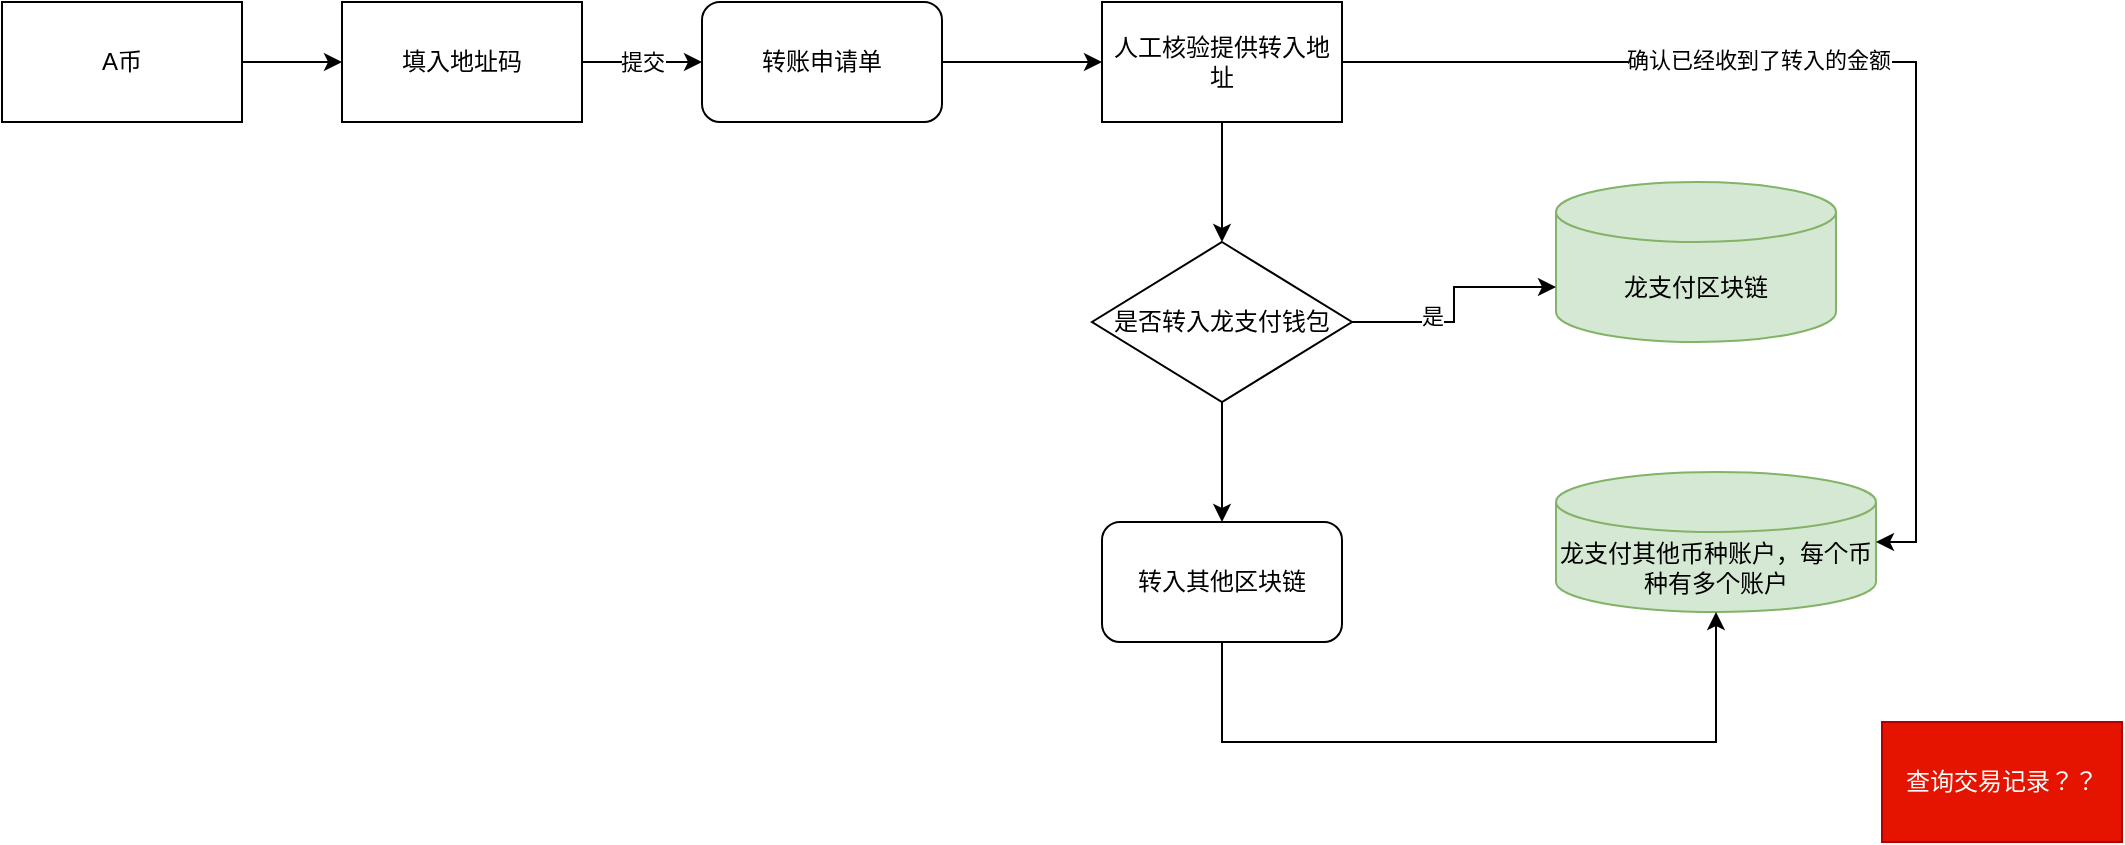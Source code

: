 <mxfile version="13.9.2" type="github">
  <diagram id="Xb9YHacXH_46VcTU4vqf" name="Page-1">
    <mxGraphModel dx="782" dy="437" grid="1" gridSize="10" guides="1" tooltips="1" connect="1" arrows="1" fold="1" page="1" pageScale="1" pageWidth="827" pageHeight="1169" math="0" shadow="0">
      <root>
        <mxCell id="0" />
        <mxCell id="1" parent="0" />
        <mxCell id="nJL4mZwbDdtuzIEOGoWh-3" style="edgeStyle=orthogonalEdgeStyle;rounded=0;orthogonalLoop=1;jettySize=auto;html=1;entryX=0;entryY=0.5;entryDx=0;entryDy=0;" edge="1" parent="1" source="nJL4mZwbDdtuzIEOGoWh-1" target="nJL4mZwbDdtuzIEOGoWh-2">
          <mxGeometry relative="1" as="geometry" />
        </mxCell>
        <mxCell id="nJL4mZwbDdtuzIEOGoWh-1" value="A币" style="rounded=0;whiteSpace=wrap;html=1;" vertex="1" parent="1">
          <mxGeometry x="50" y="150" width="120" height="60" as="geometry" />
        </mxCell>
        <mxCell id="nJL4mZwbDdtuzIEOGoWh-9" style="edgeStyle=orthogonalEdgeStyle;rounded=0;orthogonalLoop=1;jettySize=auto;html=1;" edge="1" parent="1" source="nJL4mZwbDdtuzIEOGoWh-2" target="nJL4mZwbDdtuzIEOGoWh-8">
          <mxGeometry relative="1" as="geometry" />
        </mxCell>
        <mxCell id="nJL4mZwbDdtuzIEOGoWh-10" value="提交" style="edgeLabel;html=1;align=center;verticalAlign=middle;resizable=0;points=[];" vertex="1" connectable="0" parent="nJL4mZwbDdtuzIEOGoWh-9">
          <mxGeometry x="-0.319" y="-3" relative="1" as="geometry">
            <mxPoint x="9" y="-3" as="offset" />
          </mxGeometry>
        </mxCell>
        <mxCell id="nJL4mZwbDdtuzIEOGoWh-2" value="填入地址码" style="rounded=0;whiteSpace=wrap;html=1;" vertex="1" parent="1">
          <mxGeometry x="220" y="150" width="120" height="60" as="geometry" />
        </mxCell>
        <mxCell id="nJL4mZwbDdtuzIEOGoWh-7" value="龙支付区块链" style="shape=cylinder3;whiteSpace=wrap;html=1;boundedLbl=1;backgroundOutline=1;size=15;fillColor=#d5e8d4;strokeColor=#82b366;" vertex="1" parent="1">
          <mxGeometry x="827" y="240" width="140" height="80" as="geometry" />
        </mxCell>
        <mxCell id="nJL4mZwbDdtuzIEOGoWh-13" style="edgeStyle=orthogonalEdgeStyle;rounded=0;orthogonalLoop=1;jettySize=auto;html=1;entryX=0;entryY=0.5;entryDx=0;entryDy=0;" edge="1" parent="1" source="nJL4mZwbDdtuzIEOGoWh-8" target="nJL4mZwbDdtuzIEOGoWh-12">
          <mxGeometry relative="1" as="geometry" />
        </mxCell>
        <mxCell id="nJL4mZwbDdtuzIEOGoWh-8" value="转账申请单" style="rounded=1;whiteSpace=wrap;html=1;" vertex="1" parent="1">
          <mxGeometry x="400" y="150" width="120" height="60" as="geometry" />
        </mxCell>
        <mxCell id="nJL4mZwbDdtuzIEOGoWh-11" value="龙支付其他币种账户，每个币种有多个账户" style="shape=cylinder3;whiteSpace=wrap;html=1;boundedLbl=1;backgroundOutline=1;size=15;fillColor=#d5e8d4;strokeColor=#82b366;" vertex="1" parent="1">
          <mxGeometry x="827" y="385" width="160" height="70" as="geometry" />
        </mxCell>
        <mxCell id="nJL4mZwbDdtuzIEOGoWh-14" style="edgeStyle=orthogonalEdgeStyle;rounded=0;orthogonalLoop=1;jettySize=auto;html=1;entryX=0.5;entryY=1;entryDx=0;entryDy=0;entryPerimeter=0;exitX=0.5;exitY=1;exitDx=0;exitDy=0;" edge="1" parent="1" source="nJL4mZwbDdtuzIEOGoWh-22" target="nJL4mZwbDdtuzIEOGoWh-11">
          <mxGeometry relative="1" as="geometry">
            <Array as="points">
              <mxPoint x="660" y="520" />
              <mxPoint x="907" y="520" />
            </Array>
          </mxGeometry>
        </mxCell>
        <mxCell id="nJL4mZwbDdtuzIEOGoWh-20" style="edgeStyle=orthogonalEdgeStyle;rounded=0;orthogonalLoop=1;jettySize=auto;html=1;entryX=0.5;entryY=0;entryDx=0;entryDy=0;" edge="1" parent="1" source="nJL4mZwbDdtuzIEOGoWh-12" target="nJL4mZwbDdtuzIEOGoWh-17">
          <mxGeometry relative="1" as="geometry" />
        </mxCell>
        <mxCell id="nJL4mZwbDdtuzIEOGoWh-24" style="edgeStyle=orthogonalEdgeStyle;rounded=0;orthogonalLoop=1;jettySize=auto;html=1;entryX=1;entryY=0.5;entryDx=0;entryDy=0;entryPerimeter=0;" edge="1" parent="1" source="nJL4mZwbDdtuzIEOGoWh-12" target="nJL4mZwbDdtuzIEOGoWh-11">
          <mxGeometry relative="1" as="geometry" />
        </mxCell>
        <mxCell id="nJL4mZwbDdtuzIEOGoWh-25" value="确认已经收到了转入的金额" style="edgeLabel;html=1;align=center;verticalAlign=middle;resizable=0;points=[];" vertex="1" connectable="0" parent="nJL4mZwbDdtuzIEOGoWh-24">
          <mxGeometry x="-0.242" y="1" relative="1" as="geometry">
            <mxPoint as="offset" />
          </mxGeometry>
        </mxCell>
        <mxCell id="nJL4mZwbDdtuzIEOGoWh-12" value="人工核验提供转入地址" style="rounded=0;whiteSpace=wrap;html=1;" vertex="1" parent="1">
          <mxGeometry x="600" y="150" width="120" height="60" as="geometry" />
        </mxCell>
        <mxCell id="nJL4mZwbDdtuzIEOGoWh-15" value="查询交易记录？？" style="rounded=0;whiteSpace=wrap;html=1;fillColor=#e51400;strokeColor=#B20000;fontColor=#ffffff;" vertex="1" parent="1">
          <mxGeometry x="990" y="510" width="120" height="60" as="geometry" />
        </mxCell>
        <mxCell id="nJL4mZwbDdtuzIEOGoWh-18" style="edgeStyle=orthogonalEdgeStyle;rounded=0;orthogonalLoop=1;jettySize=auto;html=1;entryX=0;entryY=0;entryDx=0;entryDy=52.5;entryPerimeter=0;" edge="1" parent="1" source="nJL4mZwbDdtuzIEOGoWh-17" target="nJL4mZwbDdtuzIEOGoWh-7">
          <mxGeometry relative="1" as="geometry" />
        </mxCell>
        <mxCell id="nJL4mZwbDdtuzIEOGoWh-21" value="是&lt;br&gt;" style="edgeLabel;html=1;align=center;verticalAlign=middle;resizable=0;points=[];" vertex="1" connectable="0" parent="nJL4mZwbDdtuzIEOGoWh-18">
          <mxGeometry x="-0.343" y="3" relative="1" as="geometry">
            <mxPoint as="offset" />
          </mxGeometry>
        </mxCell>
        <mxCell id="nJL4mZwbDdtuzIEOGoWh-23" style="edgeStyle=orthogonalEdgeStyle;rounded=0;orthogonalLoop=1;jettySize=auto;html=1;" edge="1" parent="1" source="nJL4mZwbDdtuzIEOGoWh-17" target="nJL4mZwbDdtuzIEOGoWh-22">
          <mxGeometry relative="1" as="geometry" />
        </mxCell>
        <mxCell id="nJL4mZwbDdtuzIEOGoWh-17" value="是否转入龙支付钱包" style="rhombus;whiteSpace=wrap;html=1;" vertex="1" parent="1">
          <mxGeometry x="595" y="270" width="130" height="80" as="geometry" />
        </mxCell>
        <mxCell id="nJL4mZwbDdtuzIEOGoWh-22" value="转入其他区块链" style="rounded=1;whiteSpace=wrap;html=1;" vertex="1" parent="1">
          <mxGeometry x="600" y="410" width="120" height="60" as="geometry" />
        </mxCell>
      </root>
    </mxGraphModel>
  </diagram>
</mxfile>
